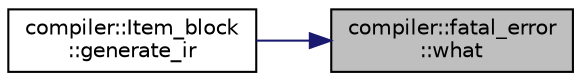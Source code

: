 digraph "compiler::fatal_error::what"
{
 // LATEX_PDF_SIZE
  edge [fontname="Helvetica",fontsize="10",labelfontname="Helvetica",labelfontsize="10"];
  node [fontname="Helvetica",fontsize="10",shape=record];
  rankdir="RL";
  Node1 [label="compiler::fatal_error\l::what",height=0.2,width=0.4,color="black", fillcolor="grey75", style="filled", fontcolor="black",tooltip=" "];
  Node1 -> Node2 [dir="back",color="midnightblue",fontsize="10",style="solid",fontname="Helvetica"];
  Node2 [label="compiler::Item_block\l::generate_ir",height=0.2,width=0.4,color="black", fillcolor="white", style="filled",URL="$classcompiler_1_1_item__block.html#a5ce5388a3cd326a7e63ae309c10b694d",tooltip=" "];
}
